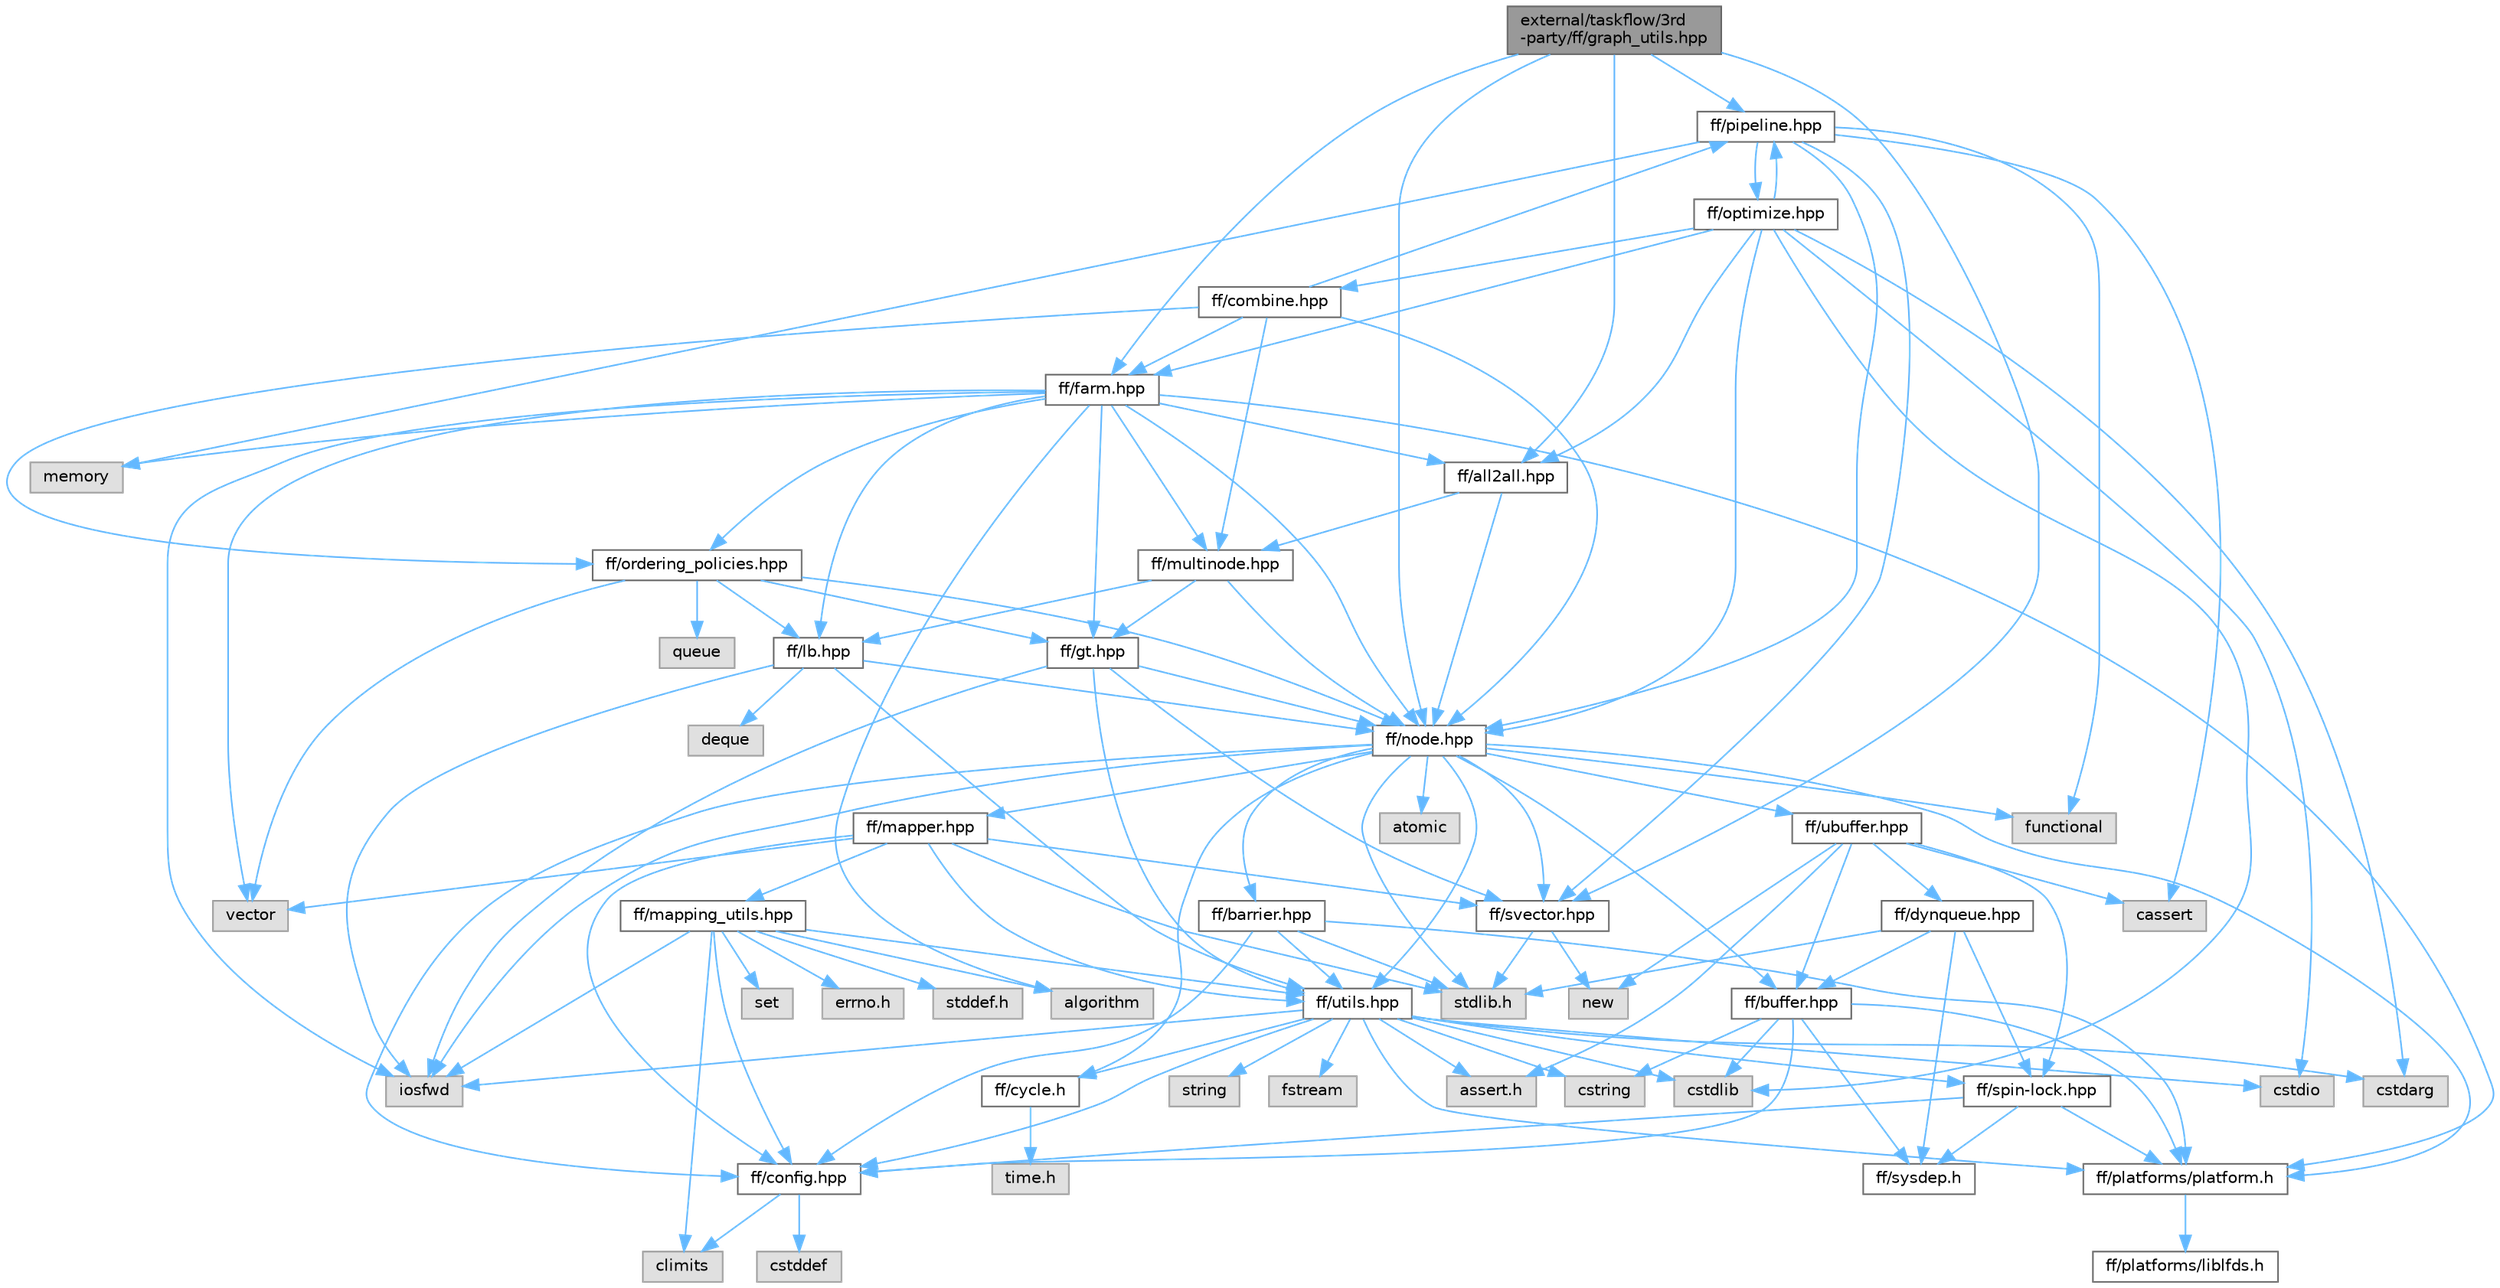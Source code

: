 digraph "external/taskflow/3rd-party/ff/graph_utils.hpp"
{
 // LATEX_PDF_SIZE
  bgcolor="transparent";
  edge [fontname=Helvetica,fontsize=10,labelfontname=Helvetica,labelfontsize=10];
  node [fontname=Helvetica,fontsize=10,shape=box,height=0.2,width=0.4];
  Node1 [id="Node000001",label="external/taskflow/3rd\l-party/ff/graph_utils.hpp",height=0.2,width=0.4,color="gray40", fillcolor="grey60", style="filled", fontcolor="black",tooltip="Utility functions for manipulating the concurrency graph"];
  Node1 -> Node2 [id="edge121_Node000001_Node000002",color="steelblue1",style="solid",tooltip=" "];
  Node2 [id="Node000002",label="ff/svector.hpp",height=0.2,width=0.4,color="grey40", fillcolor="white", style="filled",URL="$svector_8hpp.html",tooltip="Simple yet efficient dynamic vector"];
  Node2 -> Node3 [id="edge122_Node000002_Node000003",color="steelblue1",style="solid",tooltip=" "];
  Node3 [id="Node000003",label="stdlib.h",height=0.2,width=0.4,color="grey60", fillcolor="#E0E0E0", style="filled",tooltip=" "];
  Node2 -> Node4 [id="edge123_Node000002_Node000004",color="steelblue1",style="solid",tooltip=" "];
  Node4 [id="Node000004",label="new",height=0.2,width=0.4,color="grey60", fillcolor="#E0E0E0", style="filled",tooltip=" "];
  Node1 -> Node5 [id="edge124_Node000001_Node000005",color="steelblue1",style="solid",tooltip=" "];
  Node5 [id="Node000005",label="ff/node.hpp",height=0.2,width=0.4,color="grey40", fillcolor="white", style="filled",URL="$node_8hpp.html",tooltip="FastFlow ff_node"];
  Node5 -> Node3 [id="edge125_Node000005_Node000003",color="steelblue1",style="solid",tooltip=" "];
  Node5 -> Node6 [id="edge126_Node000005_Node000006",color="steelblue1",style="solid",tooltip=" "];
  Node6 [id="Node000006",label="iosfwd",height=0.2,width=0.4,color="grey60", fillcolor="#E0E0E0", style="filled",tooltip=" "];
  Node5 -> Node7 [id="edge127_Node000005_Node000007",color="steelblue1",style="solid",tooltip=" "];
  Node7 [id="Node000007",label="functional",height=0.2,width=0.4,color="grey60", fillcolor="#E0E0E0", style="filled",tooltip=" "];
  Node5 -> Node8 [id="edge128_Node000005_Node000008",color="steelblue1",style="solid",tooltip=" "];
  Node8 [id="Node000008",label="ff/platforms/platform.h",height=0.2,width=0.4,color="grey40", fillcolor="white", style="filled",URL="$external_2taskflow_23rd-party_2ff_2platforms_2_platform_8h.html",tooltip=" "];
  Node8 -> Node9 [id="edge129_Node000008_Node000009",color="steelblue1",style="solid",tooltip=" "];
  Node9 [id="Node000009",label="ff/platforms/liblfds.h",height=0.2,width=0.4,color="grey40", fillcolor="white", style="filled",URL="$liblfds_8h.html",tooltip=" "];
  Node5 -> Node10 [id="edge130_Node000005_Node000010",color="steelblue1",style="solid",tooltip=" "];
  Node10 [id="Node000010",label="ff/cycle.h",height=0.2,width=0.4,color="grey40", fillcolor="white", style="filled",URL="$cycle_8h.html",tooltip=" "];
  Node10 -> Node11 [id="edge131_Node000010_Node000011",color="steelblue1",style="solid",tooltip=" "];
  Node11 [id="Node000011",label="time.h",height=0.2,width=0.4,color="grey60", fillcolor="#E0E0E0", style="filled",tooltip=" "];
  Node5 -> Node12 [id="edge132_Node000005_Node000012",color="steelblue1",style="solid",tooltip=" "];
  Node12 [id="Node000012",label="ff/utils.hpp",height=0.2,width=0.4,color="grey40", fillcolor="white", style="filled",URL="$utils_8hpp.html",tooltip="Utility functions"];
  Node12 -> Node13 [id="edge133_Node000012_Node000013",color="steelblue1",style="solid",tooltip=" "];
  Node13 [id="Node000013",label="assert.h",height=0.2,width=0.4,color="grey60", fillcolor="#E0E0E0", style="filled",tooltip=" "];
  Node12 -> Node14 [id="edge134_Node000012_Node000014",color="steelblue1",style="solid",tooltip=" "];
  Node14 [id="Node000014",label="cstdio",height=0.2,width=0.4,color="grey60", fillcolor="#E0E0E0", style="filled",tooltip=" "];
  Node12 -> Node15 [id="edge135_Node000012_Node000015",color="steelblue1",style="solid",tooltip=" "];
  Node15 [id="Node000015",label="cstdlib",height=0.2,width=0.4,color="grey60", fillcolor="#E0E0E0", style="filled",tooltip=" "];
  Node12 -> Node16 [id="edge136_Node000012_Node000016",color="steelblue1",style="solid",tooltip=" "];
  Node16 [id="Node000016",label="cstdarg",height=0.2,width=0.4,color="grey60", fillcolor="#E0E0E0", style="filled",tooltip=" "];
  Node12 -> Node6 [id="edge137_Node000012_Node000006",color="steelblue1",style="solid",tooltip=" "];
  Node12 -> Node17 [id="edge138_Node000012_Node000017",color="steelblue1",style="solid",tooltip=" "];
  Node17 [id="Node000017",label="ff/config.hpp",height=0.2,width=0.4,color="grey40", fillcolor="white", style="filled",URL="$config_8hpp.html",tooltip=" "];
  Node17 -> Node18 [id="edge139_Node000017_Node000018",color="steelblue1",style="solid",tooltip=" "];
  Node18 [id="Node000018",label="cstddef",height=0.2,width=0.4,color="grey60", fillcolor="#E0E0E0", style="filled",tooltip=" "];
  Node17 -> Node19 [id="edge140_Node000017_Node000019",color="steelblue1",style="solid",tooltip=" "];
  Node19 [id="Node000019",label="climits",height=0.2,width=0.4,color="grey60", fillcolor="#E0E0E0", style="filled",tooltip=" "];
  Node12 -> Node8 [id="edge141_Node000012_Node000008",color="steelblue1",style="solid",tooltip=" "];
  Node12 -> Node20 [id="edge142_Node000012_Node000020",color="steelblue1",style="solid",tooltip=" "];
  Node20 [id="Node000020",label="cstring",height=0.2,width=0.4,color="grey60", fillcolor="#E0E0E0", style="filled",tooltip=" "];
  Node12 -> Node21 [id="edge143_Node000012_Node000021",color="steelblue1",style="solid",tooltip=" "];
  Node21 [id="Node000021",label="string",height=0.2,width=0.4,color="grey60", fillcolor="#E0E0E0", style="filled",tooltip=" "];
  Node12 -> Node22 [id="edge144_Node000012_Node000022",color="steelblue1",style="solid",tooltip=" "];
  Node22 [id="Node000022",label="fstream",height=0.2,width=0.4,color="grey60", fillcolor="#E0E0E0", style="filled",tooltip=" "];
  Node12 -> Node10 [id="edge145_Node000012_Node000010",color="steelblue1",style="solid",tooltip=" "];
  Node12 -> Node23 [id="edge146_Node000012_Node000023",color="steelblue1",style="solid",tooltip=" "];
  Node23 [id="Node000023",label="ff/spin-lock.hpp",height=0.2,width=0.4,color="grey40", fillcolor="white", style="filled",URL="$spin-lock_8hpp.html",tooltip="This file contains several alternative spin lock(s) implementations that can be used as FastFlow spin..."];
  Node23 -> Node24 [id="edge147_Node000023_Node000024",color="steelblue1",style="solid",tooltip=" "];
  Node24 [id="Node000024",label="ff/sysdep.h",height=0.2,width=0.4,color="grey40", fillcolor="white", style="filled",URL="$sysdep_8h.html",tooltip=" "];
  Node23 -> Node8 [id="edge148_Node000023_Node000008",color="steelblue1",style="solid",tooltip=" "];
  Node23 -> Node17 [id="edge149_Node000023_Node000017",color="steelblue1",style="solid",tooltip=" "];
  Node5 -> Node25 [id="edge150_Node000005_Node000025",color="steelblue1",style="solid",tooltip=" "];
  Node25 [id="Node000025",label="ff/buffer.hpp",height=0.2,width=0.4,color="grey40", fillcolor="white", style="filled",URL="$buffer_8hpp.html",tooltip="This file contains the definition of the bounded SPSC channel buffer used in FastFlow"];
  Node25 -> Node15 [id="edge151_Node000025_Node000015",color="steelblue1",style="solid",tooltip=" "];
  Node25 -> Node20 [id="edge152_Node000025_Node000020",color="steelblue1",style="solid",tooltip=" "];
  Node25 -> Node24 [id="edge153_Node000025_Node000024",color="steelblue1",style="solid",tooltip=" "];
  Node25 -> Node17 [id="edge154_Node000025_Node000017",color="steelblue1",style="solid",tooltip=" "];
  Node25 -> Node8 [id="edge155_Node000025_Node000008",color="steelblue1",style="solid",tooltip=" "];
  Node5 -> Node26 [id="edge156_Node000005_Node000026",color="steelblue1",style="solid",tooltip=" "];
  Node26 [id="Node000026",label="ff/ubuffer.hpp",height=0.2,width=0.4,color="grey40", fillcolor="white", style="filled",URL="$ubuffer_8hpp.html",tooltip="This file contains the definition of the unbounded SWSR circular buffer used in FastFlow"];
  Node26 -> Node13 [id="edge157_Node000026_Node000013",color="steelblue1",style="solid",tooltip=" "];
  Node26 -> Node27 [id="edge158_Node000026_Node000027",color="steelblue1",style="solid",tooltip=" "];
  Node27 [id="Node000027",label="cassert",height=0.2,width=0.4,color="grey60", fillcolor="#E0E0E0", style="filled",tooltip=" "];
  Node26 -> Node4 [id="edge159_Node000026_Node000004",color="steelblue1",style="solid",tooltip=" "];
  Node26 -> Node28 [id="edge160_Node000026_Node000028",color="steelblue1",style="solid",tooltip=" "];
  Node28 [id="Node000028",label="ff/dynqueue.hpp",height=0.2,width=0.4,color="grey40", fillcolor="white", style="filled",URL="$dynqueue_8hpp.html",tooltip="Implementation of a dynamic queue. Not currently used."];
  Node28 -> Node3 [id="edge161_Node000028_Node000003",color="steelblue1",style="solid",tooltip=" "];
  Node28 -> Node25 [id="edge162_Node000028_Node000025",color="steelblue1",style="solid",tooltip=" "];
  Node28 -> Node23 [id="edge163_Node000028_Node000023",color="steelblue1",style="solid",tooltip=" "];
  Node28 -> Node24 [id="edge164_Node000028_Node000024",color="steelblue1",style="solid",tooltip=" "];
  Node26 -> Node25 [id="edge165_Node000026_Node000025",color="steelblue1",style="solid",tooltip=" "];
  Node26 -> Node23 [id="edge166_Node000026_Node000023",color="steelblue1",style="solid",tooltip=" "];
  Node5 -> Node29 [id="edge167_Node000005_Node000029",color="steelblue1",style="solid",tooltip=" "];
  Node29 [id="Node000029",label="ff/mapper.hpp",height=0.2,width=0.4,color="grey40", fillcolor="white", style="filled",URL="$mapper_8hpp.html",tooltip="This file contains the thread mapper definition used in FastFlow"];
  Node29 -> Node3 [id="edge168_Node000029_Node000003",color="steelblue1",style="solid",tooltip=" "];
  Node29 -> Node17 [id="edge169_Node000029_Node000017",color="steelblue1",style="solid",tooltip=" "];
  Node29 -> Node2 [id="edge170_Node000029_Node000002",color="steelblue1",style="solid",tooltip=" "];
  Node29 -> Node12 [id="edge171_Node000029_Node000012",color="steelblue1",style="solid",tooltip=" "];
  Node29 -> Node30 [id="edge172_Node000029_Node000030",color="steelblue1",style="solid",tooltip=" "];
  Node30 [id="Node000030",label="ff/mapping_utils.hpp",height=0.2,width=0.4,color="grey40", fillcolor="white", style="filled",URL="$mapping__utils_8hpp.html",tooltip="This file contains utilities for plaform inspection and thread pinning"];
  Node30 -> Node19 [id="edge173_Node000030_Node000019",color="steelblue1",style="solid",tooltip=" "];
  Node30 -> Node31 [id="edge174_Node000030_Node000031",color="steelblue1",style="solid",tooltip=" "];
  Node31 [id="Node000031",label="set",height=0.2,width=0.4,color="grey60", fillcolor="#E0E0E0", style="filled",tooltip=" "];
  Node30 -> Node32 [id="edge175_Node000030_Node000032",color="steelblue1",style="solid",tooltip=" "];
  Node32 [id="Node000032",label="algorithm",height=0.2,width=0.4,color="grey60", fillcolor="#E0E0E0", style="filled",tooltip=" "];
  Node30 -> Node6 [id="edge176_Node000030_Node000006",color="steelblue1",style="solid",tooltip=" "];
  Node30 -> Node33 [id="edge177_Node000030_Node000033",color="steelblue1",style="solid",tooltip=" "];
  Node33 [id="Node000033",label="errno.h",height=0.2,width=0.4,color="grey60", fillcolor="#E0E0E0", style="filled",tooltip=" "];
  Node30 -> Node17 [id="edge178_Node000030_Node000017",color="steelblue1",style="solid",tooltip=" "];
  Node30 -> Node12 [id="edge179_Node000030_Node000012",color="steelblue1",style="solid",tooltip=" "];
  Node30 -> Node34 [id="edge180_Node000030_Node000034",color="steelblue1",style="solid",tooltip=" "];
  Node34 [id="Node000034",label="stddef.h",height=0.2,width=0.4,color="grey60", fillcolor="#E0E0E0", style="filled",tooltip=" "];
  Node29 -> Node35 [id="edge181_Node000029_Node000035",color="steelblue1",style="solid",tooltip=" "];
  Node35 [id="Node000035",label="vector",height=0.2,width=0.4,color="grey60", fillcolor="#E0E0E0", style="filled",tooltip=" "];
  Node5 -> Node17 [id="edge182_Node000005_Node000017",color="steelblue1",style="solid",tooltip=" "];
  Node5 -> Node2 [id="edge183_Node000005_Node000002",color="steelblue1",style="solid",tooltip=" "];
  Node5 -> Node36 [id="edge184_Node000005_Node000036",color="steelblue1",style="solid",tooltip=" "];
  Node36 [id="Node000036",label="ff/barrier.hpp",height=0.2,width=0.4,color="grey40", fillcolor="white", style="filled",URL="$barrier_8hpp.html",tooltip="FastFlow blocking and non-blocking barrier implementations"];
  Node36 -> Node3 [id="edge185_Node000036_Node000003",color="steelblue1",style="solid",tooltip=" "];
  Node36 -> Node8 [id="edge186_Node000036_Node000008",color="steelblue1",style="solid",tooltip=" "];
  Node36 -> Node12 [id="edge187_Node000036_Node000012",color="steelblue1",style="solid",tooltip=" "];
  Node36 -> Node17 [id="edge188_Node000036_Node000017",color="steelblue1",style="solid",tooltip=" "];
  Node5 -> Node37 [id="edge189_Node000005_Node000037",color="steelblue1",style="solid",tooltip=" "];
  Node37 [id="Node000037",label="atomic",height=0.2,width=0.4,color="grey60", fillcolor="#E0E0E0", style="filled",tooltip=" "];
  Node1 -> Node38 [id="edge190_Node000001_Node000038",color="steelblue1",style="solid",tooltip=" "];
  Node38 [id="Node000038",label="ff/farm.hpp",height=0.2,width=0.4,color="grey40", fillcolor="white", style="filled",URL="$farm_8hpp.html",tooltip="Farm pattern"];
  Node38 -> Node6 [id="edge191_Node000038_Node000006",color="steelblue1",style="solid",tooltip=" "];
  Node38 -> Node35 [id="edge192_Node000038_Node000035",color="steelblue1",style="solid",tooltip=" "];
  Node38 -> Node32 [id="edge193_Node000038_Node000032",color="steelblue1",style="solid",tooltip=" "];
  Node38 -> Node39 [id="edge194_Node000038_Node000039",color="steelblue1",style="solid",tooltip=" "];
  Node39 [id="Node000039",label="memory",height=0.2,width=0.4,color="grey60", fillcolor="#E0E0E0", style="filled",tooltip=" "];
  Node38 -> Node8 [id="edge195_Node000038_Node000008",color="steelblue1",style="solid",tooltip=" "];
  Node38 -> Node40 [id="edge196_Node000038_Node000040",color="steelblue1",style="solid",tooltip=" "];
  Node40 [id="Node000040",label="ff/lb.hpp",height=0.2,width=0.4,color="grey40", fillcolor="white", style="filled",URL="$lb_8hpp.html",tooltip="Farm Emitter (not a ff_node)"];
  Node40 -> Node6 [id="edge197_Node000040_Node000006",color="steelblue1",style="solid",tooltip=" "];
  Node40 -> Node41 [id="edge198_Node000040_Node000041",color="steelblue1",style="solid",tooltip=" "];
  Node41 [id="Node000041",label="deque",height=0.2,width=0.4,color="grey60", fillcolor="#E0E0E0", style="filled",tooltip=" "];
  Node40 -> Node12 [id="edge199_Node000040_Node000012",color="steelblue1",style="solid",tooltip=" "];
  Node40 -> Node5 [id="edge200_Node000040_Node000005",color="steelblue1",style="solid",tooltip=" "];
  Node38 -> Node42 [id="edge201_Node000038_Node000042",color="steelblue1",style="solid",tooltip=" "];
  Node42 [id="Node000042",label="ff/gt.hpp",height=0.2,width=0.4,color="grey40", fillcolor="white", style="filled",URL="$gt_8hpp.html",tooltip="Farm Collector (it is not a ff_node)"];
  Node42 -> Node6 [id="edge202_Node000042_Node000006",color="steelblue1",style="solid",tooltip=" "];
  Node42 -> Node2 [id="edge203_Node000042_Node000002",color="steelblue1",style="solid",tooltip=" "];
  Node42 -> Node12 [id="edge204_Node000042_Node000012",color="steelblue1",style="solid",tooltip=" "];
  Node42 -> Node5 [id="edge205_Node000042_Node000005",color="steelblue1",style="solid",tooltip=" "];
  Node38 -> Node5 [id="edge206_Node000038_Node000005",color="steelblue1",style="solid",tooltip=" "];
  Node38 -> Node43 [id="edge207_Node000038_Node000043",color="steelblue1",style="solid",tooltip=" "];
  Node43 [id="Node000043",label="ff/multinode.hpp",height=0.2,width=0.4,color="grey40", fillcolor="white", style="filled",URL="$multinode_8hpp.html",tooltip="FastFlow ff_minode ff_monode and typed versions."];
  Node43 -> Node5 [id="edge208_Node000043_Node000005",color="steelblue1",style="solid",tooltip=" "];
  Node43 -> Node40 [id="edge209_Node000043_Node000040",color="steelblue1",style="solid",tooltip=" "];
  Node43 -> Node42 [id="edge210_Node000043_Node000042",color="steelblue1",style="solid",tooltip=" "];
  Node38 -> Node44 [id="edge211_Node000038_Node000044",color="steelblue1",style="solid",tooltip=" "];
  Node44 [id="Node000044",label="ff/ordering_policies.hpp",height=0.2,width=0.4,color="grey40", fillcolor="white", style="filled",URL="$ordering__policies_8hpp.html",tooltip=" "];
  Node44 -> Node35 [id="edge212_Node000044_Node000035",color="steelblue1",style="solid",tooltip=" "];
  Node44 -> Node45 [id="edge213_Node000044_Node000045",color="steelblue1",style="solid",tooltip=" "];
  Node45 [id="Node000045",label="queue",height=0.2,width=0.4,color="grey60", fillcolor="#E0E0E0", style="filled",tooltip=" "];
  Node44 -> Node40 [id="edge214_Node000044_Node000040",color="steelblue1",style="solid",tooltip=" "];
  Node44 -> Node42 [id="edge215_Node000044_Node000042",color="steelblue1",style="solid",tooltip=" "];
  Node44 -> Node5 [id="edge216_Node000044_Node000005",color="steelblue1",style="solid",tooltip=" "];
  Node38 -> Node46 [id="edge217_Node000038_Node000046",color="steelblue1",style="solid",tooltip=" "];
  Node46 [id="Node000046",label="ff/all2all.hpp",height=0.2,width=0.4,color="grey40", fillcolor="white", style="filled",URL="$all2all_8hpp.html",tooltip="FastFlow all-2-all building block"];
  Node46 -> Node5 [id="edge218_Node000046_Node000005",color="steelblue1",style="solid",tooltip=" "];
  Node46 -> Node43 [id="edge219_Node000046_Node000043",color="steelblue1",style="solid",tooltip=" "];
  Node1 -> Node46 [id="edge220_Node000001_Node000046",color="steelblue1",style="solid",tooltip=" "];
  Node1 -> Node47 [id="edge221_Node000001_Node000047",color="steelblue1",style="solid",tooltip=" "];
  Node47 [id="Node000047",label="ff/pipeline.hpp",height=0.2,width=0.4,color="grey40", fillcolor="white", style="filled",URL="$3rd-party_2ff_2pipeline_8hpp.html",tooltip="This file implements the pipeline skeleton, both in the high-level pattern syntax (ff::ff_pipe) and l..."];
  Node47 -> Node27 [id="edge222_Node000047_Node000027",color="steelblue1",style="solid",tooltip=" "];
  Node47 -> Node39 [id="edge223_Node000047_Node000039",color="steelblue1",style="solid",tooltip=" "];
  Node47 -> Node7 [id="edge224_Node000047_Node000007",color="steelblue1",style="solid",tooltip=" "];
  Node47 -> Node2 [id="edge225_Node000047_Node000002",color="steelblue1",style="solid",tooltip=" "];
  Node47 -> Node5 [id="edge226_Node000047_Node000005",color="steelblue1",style="solid",tooltip=" "];
  Node47 -> Node48 [id="edge227_Node000047_Node000048",color="steelblue1",style="solid",tooltip=" "];
  Node48 [id="Node000048",label="ff/optimize.hpp",height=0.2,width=0.4,color="grey40", fillcolor="white", style="filled",URL="$optimize_8hpp.html",tooltip="FastFlow optimization heuristics"];
  Node48 -> Node14 [id="edge228_Node000048_Node000014",color="steelblue1",style="solid",tooltip=" "];
  Node48 -> Node15 [id="edge229_Node000048_Node000015",color="steelblue1",style="solid",tooltip=" "];
  Node48 -> Node16 [id="edge230_Node000048_Node000016",color="steelblue1",style="solid",tooltip=" "];
  Node48 -> Node5 [id="edge231_Node000048_Node000005",color="steelblue1",style="solid",tooltip=" "];
  Node48 -> Node47 [id="edge232_Node000048_Node000047",color="steelblue1",style="solid",tooltip=" "];
  Node48 -> Node38 [id="edge233_Node000048_Node000038",color="steelblue1",style="solid",tooltip=" "];
  Node48 -> Node46 [id="edge234_Node000048_Node000046",color="steelblue1",style="solid",tooltip=" "];
  Node48 -> Node49 [id="edge235_Node000048_Node000049",color="steelblue1",style="solid",tooltip=" "];
  Node49 [id="Node000049",label="ff/combine.hpp",height=0.2,width=0.4,color="grey40", fillcolor="white", style="filled",URL="$combine_8hpp.html",tooltip="FastFlow composition building block"];
  Node49 -> Node5 [id="edge236_Node000049_Node000005",color="steelblue1",style="solid",tooltip=" "];
  Node49 -> Node43 [id="edge237_Node000049_Node000043",color="steelblue1",style="solid",tooltip=" "];
  Node49 -> Node47 [id="edge238_Node000049_Node000047",color="steelblue1",style="solid",tooltip=" "];
  Node49 -> Node44 [id="edge239_Node000049_Node000044",color="steelblue1",style="solid",tooltip=" "];
  Node49 -> Node38 [id="edge240_Node000049_Node000038",color="steelblue1",style="solid",tooltip=" "];
}
